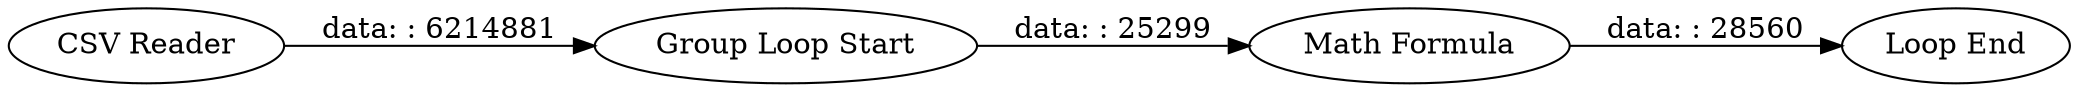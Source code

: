 digraph {
	"7715744335789024120_42" [label="CSV Reader"]
	"7715744335789024120_41" [label="Loop End"]
	"7715744335789024120_39" [label="Group Loop Start"]
	"7715744335789024120_40" [label="Math Formula"]
	"7715744335789024120_40" -> "7715744335789024120_41" [label="data: : 28560"]
	"7715744335789024120_39" -> "7715744335789024120_40" [label="data: : 25299"]
	"7715744335789024120_42" -> "7715744335789024120_39" [label="data: : 6214881"]
	rankdir=LR
}
